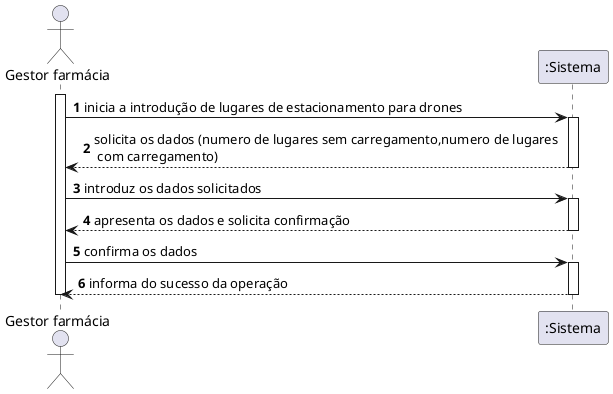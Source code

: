@startuml
autonumber
actor "Gestor farmácia" as GER

activate GER
GER -> ":Sistema" : inicia a introdução de lugares de estacionamento para drones
activate ":Sistema"
":Sistema" --> GER : solicita os dados (numero de lugares sem carregamento,numero de lugares \n com carregamento)
deactivate ":Sistema"

GER -> ":Sistema" : introduz os dados solicitados
activate ":Sistema"
":Sistema" --> GER : apresenta os dados e solicita confirmação
deactivate ":Sistema"

GER -> ":Sistema" : confirma os dados
activate ":Sistema"
":Sistema" --> GER : informa do sucesso da operação
deactivate ":Sistema"

deactivate GER

@enduml